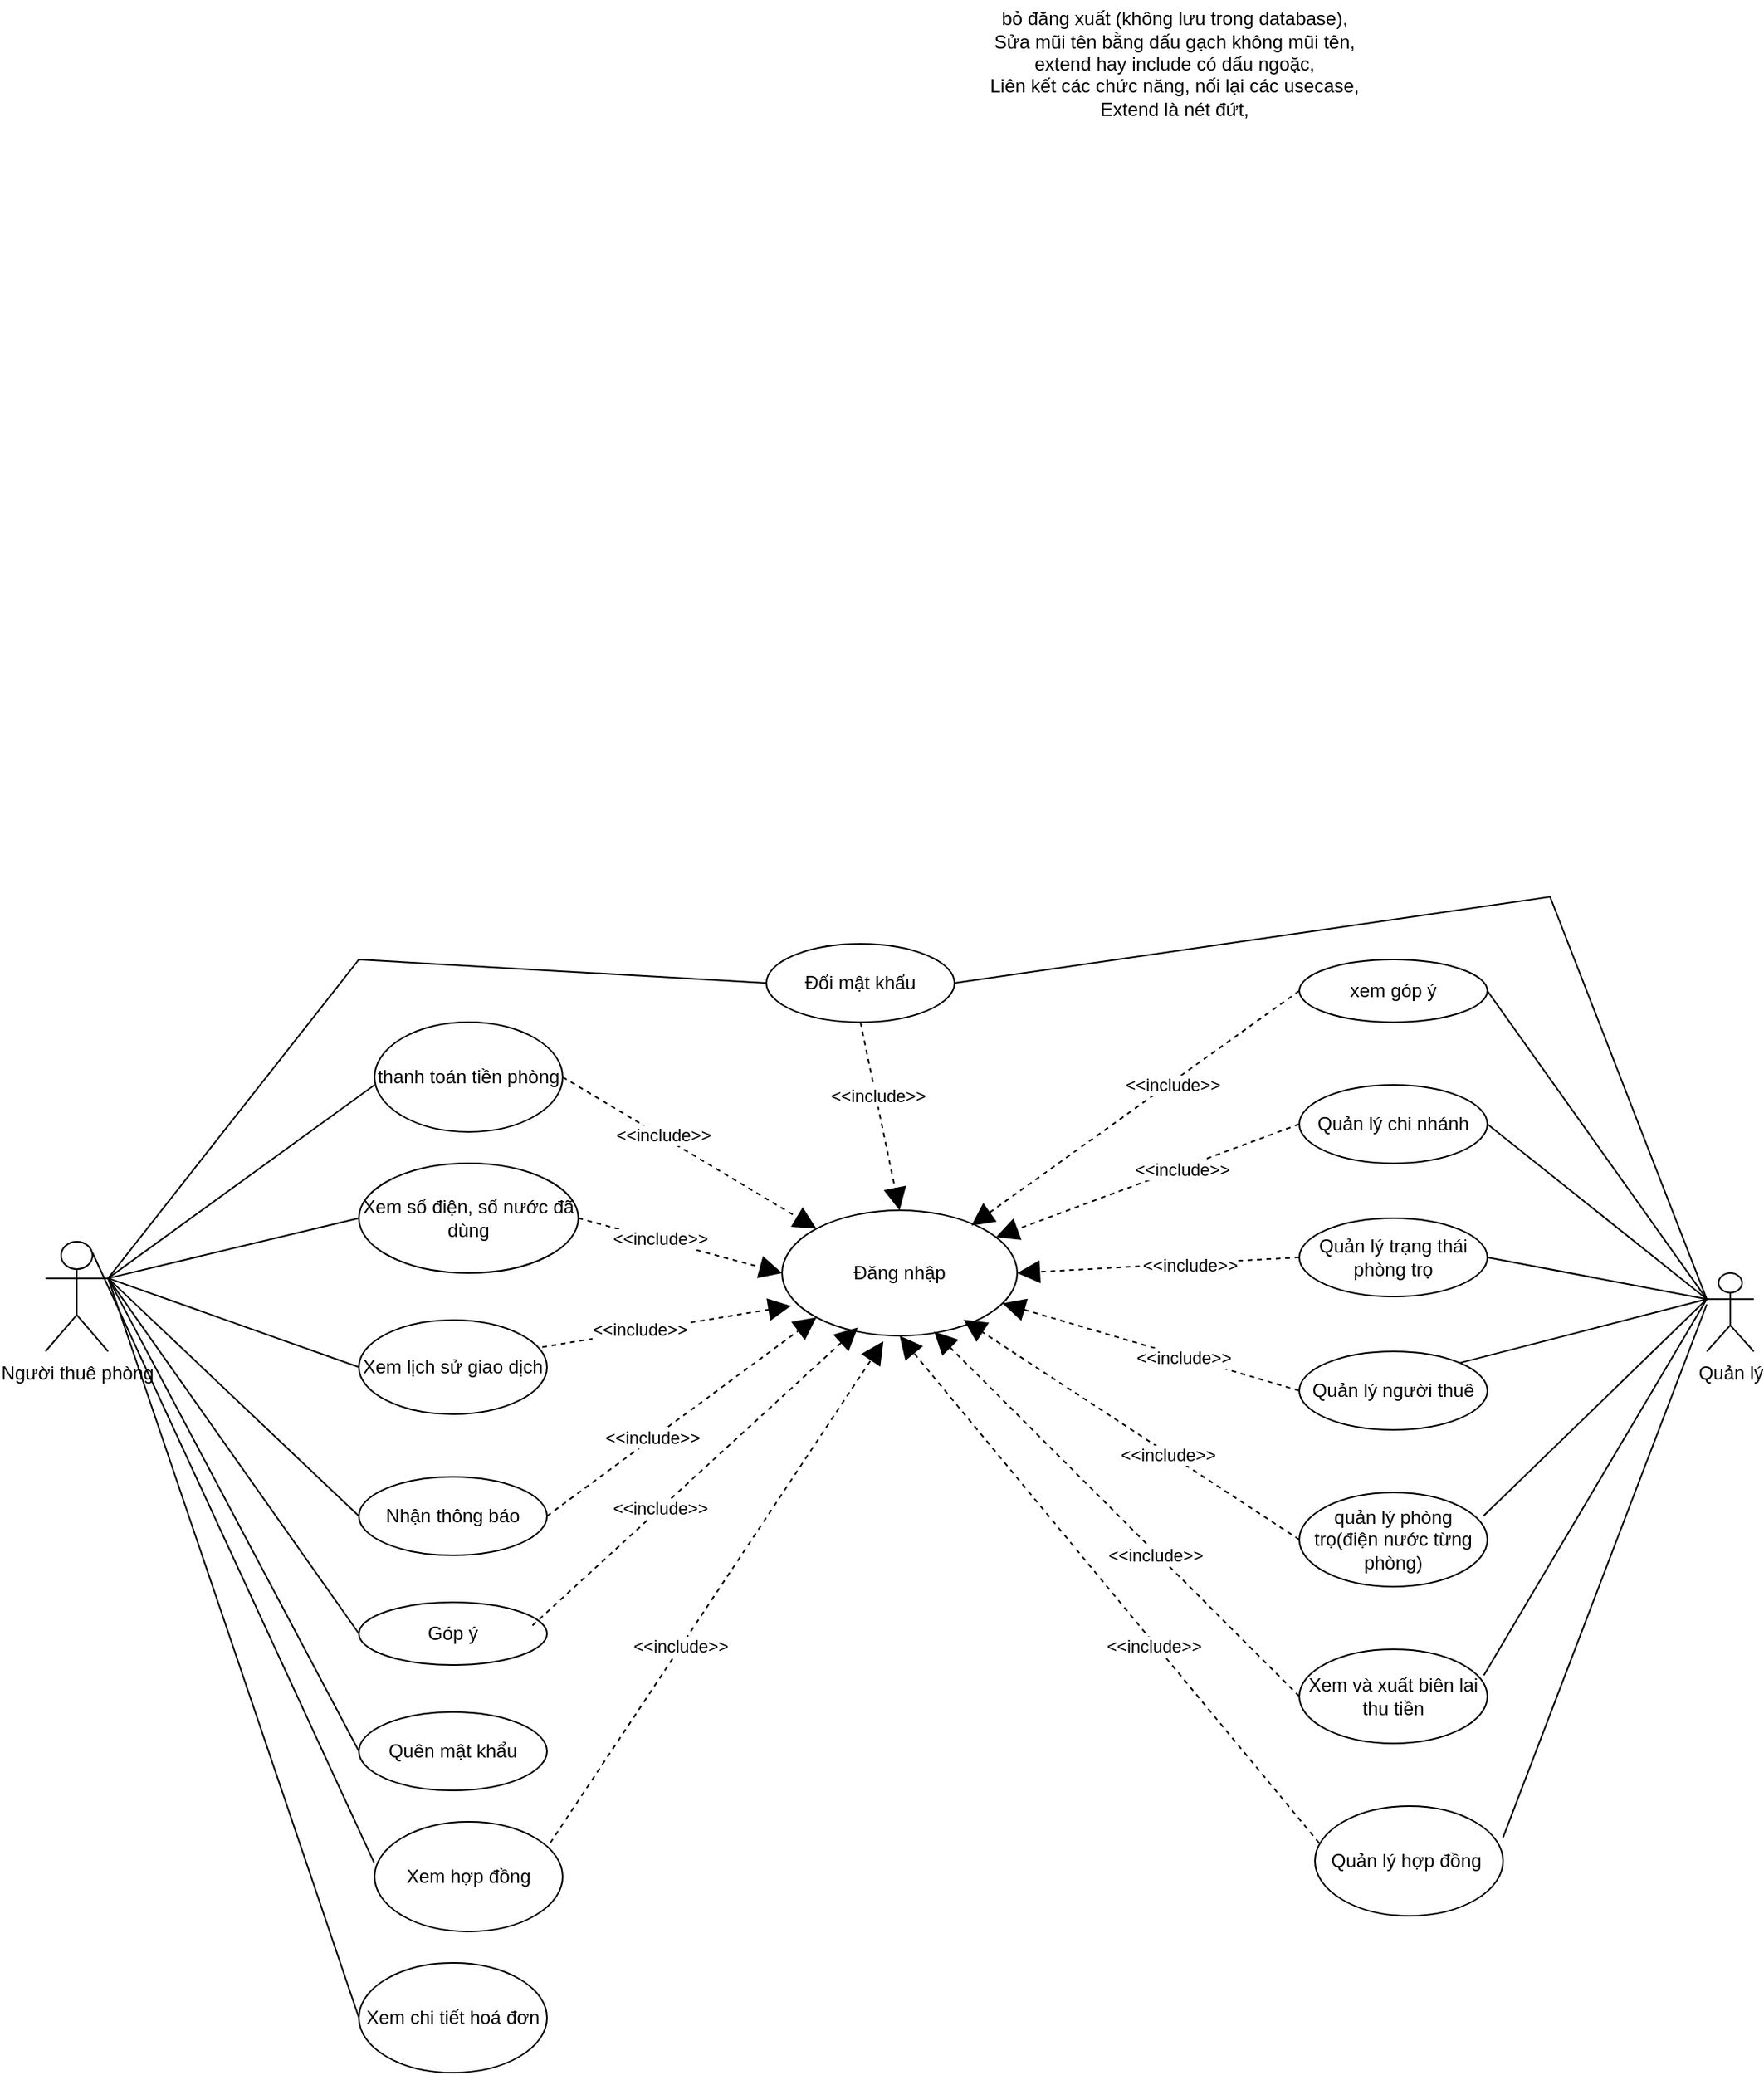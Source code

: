 <mxfile version="28.0.4">
  <diagram id="eyXDtjwZH_SIRx9eH2kG" name="sơ đồ use case">
    <mxGraphModel dx="2050" dy="2258" grid="1" gridSize="10" guides="1" tooltips="1" connect="1" arrows="1" fold="1" page="1" pageScale="1" pageWidth="850" pageHeight="1100" math="0" shadow="0">
      <root>
        <mxCell id="0" />
        <mxCell id="1" parent="0" />
        <mxCell id="hnkaHucLAWo4Te5h9rhA-1" value="bỏ đăng xuất (không lưu trong database),&lt;div&gt;Sửa mũi tên bằng dấu gạch không mũi tên,&lt;/div&gt;&lt;div&gt;extend hay include có dấu ngoặc,&lt;/div&gt;&lt;div&gt;Liên kết các chức năng, nối lại các usecase,&lt;/div&gt;&lt;div&gt;&lt;span style=&quot;background-color: transparent; color: light-dark(rgb(0, 0, 0), rgb(255, 255, 255));&quot;&gt;Extend là nét đứt,&lt;/span&gt;&lt;/div&gt;&lt;div&gt;&lt;span style=&quot;background-color: transparent; color: light-dark(rgb(0, 0, 0), rgb(255, 255, 255));&quot;&gt;&amp;nbsp;&lt;/span&gt;&lt;/div&gt;&lt;div&gt;&lt;br&gt;&lt;/div&gt;" style="text;html=1;align=center;verticalAlign=middle;resizable=0;points=[];autosize=1;strokeColor=none;fillColor=none;" vertex="1" parent="1">
          <mxGeometry x="620" y="-42" width="260" height="110" as="geometry" />
        </mxCell>
        <mxCell id="hnkaHucLAWo4Te5h9rhA-2" value="Người thuê phòng" style="shape=umlActor;verticalLabelPosition=bottom;verticalAlign=top;html=1;outlineConnect=0;" vertex="1" parent="1">
          <mxGeometry x="30" y="750" width="40" height="70" as="geometry" />
        </mxCell>
        <mxCell id="hnkaHucLAWo4Te5h9rhA-4" value="Đăng nhập" style="ellipse;whiteSpace=wrap;html=1;" vertex="1" parent="1">
          <mxGeometry x="500" y="730" width="150" height="80" as="geometry" />
        </mxCell>
        <mxCell id="hnkaHucLAWo4Te5h9rhA-5" value="thanh toán tiền phòng" style="ellipse;whiteSpace=wrap;html=1;" vertex="1" parent="1">
          <mxGeometry x="240" y="610" width="120" height="70" as="geometry" />
        </mxCell>
        <mxCell id="hnkaHucLAWo4Te5h9rhA-6" value="" style="endArrow=none;html=1;rounded=0;exitX=1;exitY=0.333;exitDx=0;exitDy=0;exitPerimeter=0;" edge="1" parent="1" source="hnkaHucLAWo4Te5h9rhA-2">
          <mxGeometry width="50" height="50" relative="1" as="geometry">
            <mxPoint x="190" y="700" as="sourcePoint" />
            <mxPoint x="240" y="650" as="targetPoint" />
          </mxGeometry>
        </mxCell>
        <mxCell id="hnkaHucLAWo4Te5h9rhA-8" value="Xem số điện, số nước đã dùng" style="ellipse;whiteSpace=wrap;html=1;" vertex="1" parent="1">
          <mxGeometry x="230" y="700" width="140" height="70" as="geometry" />
        </mxCell>
        <mxCell id="hnkaHucLAWo4Te5h9rhA-9" value="" style="endArrow=none;html=1;rounded=0;entryX=0;entryY=0.5;entryDx=0;entryDy=0;exitX=1;exitY=0.333;exitDx=0;exitDy=0;exitPerimeter=0;" edge="1" parent="1" source="hnkaHucLAWo4Te5h9rhA-2" target="hnkaHucLAWo4Te5h9rhA-8">
          <mxGeometry width="50" height="50" relative="1" as="geometry">
            <mxPoint x="80" y="700" as="sourcePoint" />
            <mxPoint x="380" y="740" as="targetPoint" />
          </mxGeometry>
        </mxCell>
        <mxCell id="hnkaHucLAWo4Te5h9rhA-11" value="Xem lịch sử giao dịch" style="ellipse;whiteSpace=wrap;html=1;" vertex="1" parent="1">
          <mxGeometry x="230" y="800" width="120" height="60" as="geometry" />
        </mxCell>
        <mxCell id="hnkaHucLAWo4Te5h9rhA-12" value="" style="endArrow=none;html=1;rounded=0;entryX=0;entryY=0.5;entryDx=0;entryDy=0;exitX=1;exitY=0.333;exitDx=0;exitDy=0;exitPerimeter=0;" edge="1" parent="1" source="hnkaHucLAWo4Te5h9rhA-2" target="hnkaHucLAWo4Te5h9rhA-11">
          <mxGeometry width="50" height="50" relative="1" as="geometry">
            <mxPoint x="70" y="768" as="sourcePoint" />
            <mxPoint x="230" y="830" as="targetPoint" />
          </mxGeometry>
        </mxCell>
        <mxCell id="hnkaHucLAWo4Te5h9rhA-14" value="Nhận thông báo" style="ellipse;whiteSpace=wrap;html=1;" vertex="1" parent="1">
          <mxGeometry x="230" y="900" width="120" height="50" as="geometry" />
        </mxCell>
        <mxCell id="hnkaHucLAWo4Te5h9rhA-15" value="" style="endArrow=none;html=1;rounded=0;entryX=0;entryY=0.5;entryDx=0;entryDy=0;exitX=1;exitY=0.333;exitDx=0;exitDy=0;exitPerimeter=0;" edge="1" parent="1" source="hnkaHucLAWo4Te5h9rhA-2" target="hnkaHucLAWo4Te5h9rhA-14">
          <mxGeometry width="50" height="50" relative="1" as="geometry">
            <mxPoint x="160" y="850" as="sourcePoint" />
            <mxPoint x="310" y="992" as="targetPoint" />
          </mxGeometry>
        </mxCell>
        <mxCell id="hnkaHucLAWo4Te5h9rhA-25" value="Góp ý" style="ellipse;whiteSpace=wrap;html=1;" vertex="1" parent="1">
          <mxGeometry x="230" y="980" width="120" height="40" as="geometry" />
        </mxCell>
        <mxCell id="hnkaHucLAWo4Te5h9rhA-26" value="" style="endArrow=none;html=1;rounded=0;entryX=0;entryY=0.5;entryDx=0;entryDy=0;exitX=1;exitY=0.333;exitDx=0;exitDy=0;exitPerimeter=0;" edge="1" parent="1" source="hnkaHucLAWo4Te5h9rhA-2" target="hnkaHucLAWo4Te5h9rhA-25">
          <mxGeometry width="50" height="50" relative="1" as="geometry">
            <mxPoint x="160" y="850" as="sourcePoint" />
            <mxPoint x="310" y="1082" as="targetPoint" />
          </mxGeometry>
        </mxCell>
        <mxCell id="hnkaHucLAWo4Te5h9rhA-29" value="Đổi mật khẩu" style="ellipse;whiteSpace=wrap;html=1;" vertex="1" parent="1">
          <mxGeometry x="490" y="560" width="120" height="50" as="geometry" />
        </mxCell>
        <mxCell id="hnkaHucLAWo4Te5h9rhA-34" value="Quản lý" style="shape=umlActor;verticalLabelPosition=bottom;verticalAlign=top;html=1;outlineConnect=0;" vertex="1" parent="1">
          <mxGeometry x="1090" y="770" width="30" height="50" as="geometry" />
        </mxCell>
        <mxCell id="hnkaHucLAWo4Te5h9rhA-35" value="Quản lý chi nhánh" style="ellipse;whiteSpace=wrap;html=1;" vertex="1" parent="1">
          <mxGeometry x="830" y="650" width="120" height="50" as="geometry" />
        </mxCell>
        <mxCell id="hnkaHucLAWo4Te5h9rhA-38" value="" style="endArrow=none;html=1;rounded=0;entryX=0;entryY=0.333;entryDx=0;entryDy=0;exitX=1;exitY=0.5;exitDx=0;exitDy=0;entryPerimeter=0;" edge="1" parent="1" source="hnkaHucLAWo4Te5h9rhA-35" target="hnkaHucLAWo4Te5h9rhA-34">
          <mxGeometry width="50" height="50" relative="1" as="geometry">
            <mxPoint x="940" y="740" as="sourcePoint" />
            <mxPoint x="1090" y="792" as="targetPoint" />
          </mxGeometry>
        </mxCell>
        <mxCell id="hnkaHucLAWo4Te5h9rhA-41" value="Quản lý trạng thái phòng trọ" style="ellipse;whiteSpace=wrap;html=1;" vertex="1" parent="1">
          <mxGeometry x="830" y="735" width="120" height="50" as="geometry" />
        </mxCell>
        <mxCell id="hnkaHucLAWo4Te5h9rhA-42" value="" style="endArrow=none;html=1;rounded=0;entryX=0;entryY=0.333;entryDx=0;entryDy=0;exitX=1;exitY=0.5;exitDx=0;exitDy=0;entryPerimeter=0;" edge="1" parent="1" source="hnkaHucLAWo4Te5h9rhA-41" target="hnkaHucLAWo4Te5h9rhA-34">
          <mxGeometry width="50" height="50" relative="1" as="geometry">
            <mxPoint x="970" y="730" as="sourcePoint" />
            <mxPoint x="1070" y="747" as="targetPoint" />
          </mxGeometry>
        </mxCell>
        <mxCell id="hnkaHucLAWo4Te5h9rhA-47" value="Quản lý người thuê" style="ellipse;whiteSpace=wrap;html=1;" vertex="1" parent="1">
          <mxGeometry x="830" y="820" width="120" height="50" as="geometry" />
        </mxCell>
        <mxCell id="hnkaHucLAWo4Te5h9rhA-48" value="" style="endArrow=none;html=1;rounded=0;entryX=0;entryY=0.333;entryDx=0;entryDy=0;exitX=1;exitY=0;exitDx=0;exitDy=0;entryPerimeter=0;" edge="1" parent="1" source="hnkaHucLAWo4Te5h9rhA-47" target="hnkaHucLAWo4Te5h9rhA-34">
          <mxGeometry width="50" height="50" relative="1" as="geometry">
            <mxPoint x="980" y="832" as="sourcePoint" />
            <mxPoint x="1085" y="780" as="targetPoint" />
          </mxGeometry>
        </mxCell>
        <mxCell id="hnkaHucLAWo4Te5h9rhA-55" value="quản lý phòng trọ(điện nước từng phòng)" style="ellipse;whiteSpace=wrap;html=1;" vertex="1" parent="1">
          <mxGeometry x="830" y="910" width="120" height="60" as="geometry" />
        </mxCell>
        <mxCell id="hnkaHucLAWo4Te5h9rhA-56" value="" style="endArrow=none;html=1;rounded=0;entryX=0;entryY=0.333;entryDx=0;entryDy=0;exitX=0.981;exitY=0.246;exitDx=0;exitDy=0;entryPerimeter=0;exitPerimeter=0;" edge="1" parent="1" source="hnkaHucLAWo4Te5h9rhA-55" target="hnkaHucLAWo4Te5h9rhA-34">
          <mxGeometry width="50" height="50" relative="1" as="geometry">
            <mxPoint x="1020" y="1143" as="sourcePoint" />
            <mxPoint x="1120" y="920" as="targetPoint" />
          </mxGeometry>
        </mxCell>
        <mxCell id="hnkaHucLAWo4Te5h9rhA-59" value="xem góp ý" style="ellipse;whiteSpace=wrap;html=1;" vertex="1" parent="1">
          <mxGeometry x="830" y="570" width="120" height="40" as="geometry" />
        </mxCell>
        <mxCell id="hnkaHucLAWo4Te5h9rhA-60" value="" style="endArrow=none;html=1;rounded=0;exitX=1;exitY=0.5;exitDx=0;exitDy=0;entryX=0;entryY=0.333;entryDx=0;entryDy=0;entryPerimeter=0;" edge="1" parent="1" source="hnkaHucLAWo4Te5h9rhA-59" target="hnkaHucLAWo4Te5h9rhA-34">
          <mxGeometry width="50" height="50" relative="1" as="geometry">
            <mxPoint x="970" y="580" as="sourcePoint" />
            <mxPoint x="1090" y="790" as="targetPoint" />
          </mxGeometry>
        </mxCell>
        <mxCell id="hnkaHucLAWo4Te5h9rhA-63" value="Xem và xuất biên lai thu tiền" style="ellipse;whiteSpace=wrap;html=1;" vertex="1" parent="1">
          <mxGeometry x="830" y="1010" width="120" height="60" as="geometry" />
        </mxCell>
        <mxCell id="hnkaHucLAWo4Te5h9rhA-64" value="" style="endArrow=none;html=1;rounded=0;entryX=0;entryY=0.333;entryDx=0;entryDy=0;exitX=0.981;exitY=0.277;exitDx=0;exitDy=0;entryPerimeter=0;exitPerimeter=0;" edge="1" parent="1" source="hnkaHucLAWo4Te5h9rhA-63" target="hnkaHucLAWo4Te5h9rhA-34">
          <mxGeometry width="50" height="50" relative="1" as="geometry">
            <mxPoint x="860" y="1323" as="sourcePoint" />
            <mxPoint x="952" y="1040" as="targetPoint" />
          </mxGeometry>
        </mxCell>
        <mxCell id="hnkaHucLAWo4Te5h9rhA-67" value="Quản lý hợp đồng&amp;nbsp;" style="ellipse;whiteSpace=wrap;html=1;" vertex="1" parent="1">
          <mxGeometry x="840" y="1110" width="120" height="70" as="geometry" />
        </mxCell>
        <mxCell id="hnkaHucLAWo4Te5h9rhA-70" value="Quên mật khẩu" style="ellipse;whiteSpace=wrap;html=1;" vertex="1" parent="1">
          <mxGeometry x="230" y="1050" width="120" height="50" as="geometry" />
        </mxCell>
        <mxCell id="hnkaHucLAWo4Te5h9rhA-76" value="" style="endArrow=block;dashed=1;endFill=1;endSize=12;html=1;rounded=0;entryX=0;entryY=0;entryDx=0;entryDy=0;exitX=1;exitY=0.5;exitDx=0;exitDy=0;" edge="1" parent="1" source="hnkaHucLAWo4Te5h9rhA-5" target="hnkaHucLAWo4Te5h9rhA-4">
          <mxGeometry width="160" relative="1" as="geometry">
            <mxPoint x="300" y="464" as="sourcePoint" />
            <mxPoint x="480" y="746" as="targetPoint" />
          </mxGeometry>
        </mxCell>
        <mxCell id="hnkaHucLAWo4Te5h9rhA-77" value="&amp;lt;&amp;lt;include&amp;gt;&amp;gt;" style="edgeLabel;html=1;align=center;verticalAlign=middle;resizable=0;points=[];" vertex="1" connectable="0" parent="hnkaHucLAWo4Te5h9rhA-76">
          <mxGeometry x="-0.216" y="1" relative="1" as="geometry">
            <mxPoint as="offset" />
          </mxGeometry>
        </mxCell>
        <mxCell id="hnkaHucLAWo4Te5h9rhA-80" value="" style="endArrow=none;html=1;rounded=0;entryX=0;entryY=0.5;entryDx=0;entryDy=0;exitX=1;exitY=0.333;exitDx=0;exitDy=0;exitPerimeter=0;" edge="1" parent="1" source="hnkaHucLAWo4Te5h9rhA-2" target="hnkaHucLAWo4Te5h9rhA-70">
          <mxGeometry width="50" height="50" relative="1" as="geometry">
            <mxPoint x="70" y="800" as="sourcePoint" />
            <mxPoint x="310" y="1172" as="targetPoint" />
          </mxGeometry>
        </mxCell>
        <mxCell id="hnkaHucLAWo4Te5h9rhA-81" value="" style="endArrow=block;dashed=1;endFill=1;endSize=12;html=1;rounded=0;entryX=0;entryY=0.5;entryDx=0;entryDy=0;exitX=1;exitY=0.5;exitDx=0;exitDy=0;" edge="1" parent="1" source="hnkaHucLAWo4Te5h9rhA-8" target="hnkaHucLAWo4Te5h9rhA-4">
          <mxGeometry width="160" relative="1" as="geometry">
            <mxPoint x="400" y="710" as="sourcePoint" />
            <mxPoint x="521" y="797" as="targetPoint" />
          </mxGeometry>
        </mxCell>
        <mxCell id="hnkaHucLAWo4Te5h9rhA-82" value="&amp;lt;&amp;lt;include&amp;gt;&amp;gt;" style="edgeLabel;html=1;align=center;verticalAlign=middle;resizable=0;points=[];" vertex="1" connectable="0" parent="hnkaHucLAWo4Te5h9rhA-81">
          <mxGeometry x="-0.216" y="1" relative="1" as="geometry">
            <mxPoint as="offset" />
          </mxGeometry>
        </mxCell>
        <mxCell id="hnkaHucLAWo4Te5h9rhA-83" value="" style="endArrow=block;dashed=1;endFill=1;endSize=12;html=1;rounded=0;entryX=0.038;entryY=0.762;entryDx=0;entryDy=0;exitX=0.975;exitY=0.287;exitDx=0;exitDy=0;exitPerimeter=0;entryPerimeter=0;" edge="1" parent="1" source="hnkaHucLAWo4Te5h9rhA-11" target="hnkaHucLAWo4Te5h9rhA-4">
          <mxGeometry width="160" relative="1" as="geometry">
            <mxPoint x="410" y="810" as="sourcePoint" />
            <mxPoint x="531" y="897" as="targetPoint" />
          </mxGeometry>
        </mxCell>
        <mxCell id="hnkaHucLAWo4Te5h9rhA-84" value="&amp;lt;&amp;lt;include&amp;gt;&amp;gt;" style="edgeLabel;html=1;align=center;verticalAlign=middle;resizable=0;points=[];" vertex="1" connectable="0" parent="hnkaHucLAWo4Te5h9rhA-83">
          <mxGeometry x="-0.216" y="1" relative="1" as="geometry">
            <mxPoint as="offset" />
          </mxGeometry>
        </mxCell>
        <mxCell id="hnkaHucLAWo4Te5h9rhA-85" value="" style="endArrow=block;dashed=1;endFill=1;endSize=12;html=1;rounded=0;entryX=0;entryY=1;entryDx=0;entryDy=0;exitX=1;exitY=0.5;exitDx=0;exitDy=0;" edge="1" parent="1" source="hnkaHucLAWo4Te5h9rhA-14" target="hnkaHucLAWo4Te5h9rhA-4">
          <mxGeometry width="160" relative="1" as="geometry">
            <mxPoint x="500" y="980" as="sourcePoint" />
            <mxPoint x="621" y="1067" as="targetPoint" />
          </mxGeometry>
        </mxCell>
        <mxCell id="hnkaHucLAWo4Te5h9rhA-86" value="&amp;lt;&amp;lt;include&amp;gt;&amp;gt;" style="edgeLabel;html=1;align=center;verticalAlign=middle;resizable=0;points=[];" vertex="1" connectable="0" parent="hnkaHucLAWo4Te5h9rhA-85">
          <mxGeometry x="-0.216" y="1" relative="1" as="geometry">
            <mxPoint as="offset" />
          </mxGeometry>
        </mxCell>
        <mxCell id="hnkaHucLAWo4Te5h9rhA-87" value="" style="endArrow=block;dashed=1;endFill=1;endSize=12;html=1;rounded=0;entryX=0.322;entryY=0.934;entryDx=0;entryDy=0;exitX=0.923;exitY=0.369;exitDx=0;exitDy=0;exitPerimeter=0;entryPerimeter=0;" edge="1" parent="1" source="hnkaHucLAWo4Te5h9rhA-25" target="hnkaHucLAWo4Te5h9rhA-4">
          <mxGeometry width="160" relative="1" as="geometry">
            <mxPoint x="480" y="940" as="sourcePoint" />
            <mxPoint x="601" y="1027" as="targetPoint" />
          </mxGeometry>
        </mxCell>
        <mxCell id="hnkaHucLAWo4Te5h9rhA-88" value="&amp;lt;&amp;lt;include&amp;gt;&amp;gt;" style="edgeLabel;html=1;align=center;verticalAlign=middle;resizable=0;points=[];" vertex="1" connectable="0" parent="hnkaHucLAWo4Te5h9rhA-87">
          <mxGeometry x="-0.216" y="1" relative="1" as="geometry">
            <mxPoint as="offset" />
          </mxGeometry>
        </mxCell>
        <mxCell id="hnkaHucLAWo4Te5h9rhA-89" value="" style="endArrow=block;dashed=1;endFill=1;endSize=12;html=1;rounded=0;entryX=0.5;entryY=0;entryDx=0;entryDy=0;exitX=0.5;exitY=1;exitDx=0;exitDy=0;" edge="1" parent="1" source="hnkaHucLAWo4Te5h9rhA-29" target="hnkaHucLAWo4Te5h9rhA-4">
          <mxGeometry width="160" relative="1" as="geometry">
            <mxPoint x="580" y="660" as="sourcePoint" />
            <mxPoint x="701" y="747" as="targetPoint" />
          </mxGeometry>
        </mxCell>
        <mxCell id="hnkaHucLAWo4Te5h9rhA-90" value="&amp;lt;&amp;lt;include&amp;gt;&amp;gt;" style="edgeLabel;html=1;align=center;verticalAlign=middle;resizable=0;points=[];" vertex="1" connectable="0" parent="hnkaHucLAWo4Te5h9rhA-89">
          <mxGeometry x="-0.216" y="1" relative="1" as="geometry">
            <mxPoint as="offset" />
          </mxGeometry>
        </mxCell>
        <mxCell id="hnkaHucLAWo4Te5h9rhA-93" value="" style="endArrow=block;dashed=1;endFill=1;endSize=12;html=1;rounded=0;entryX=0.805;entryY=0.122;entryDx=0;entryDy=0;exitX=0;exitY=0.5;exitDx=0;exitDy=0;entryPerimeter=0;" edge="1" parent="1" source="hnkaHucLAWo4Te5h9rhA-59" target="hnkaHucLAWo4Te5h9rhA-4">
          <mxGeometry width="160" relative="1" as="geometry">
            <mxPoint x="650" y="670" as="sourcePoint" />
            <mxPoint x="771" y="757" as="targetPoint" />
          </mxGeometry>
        </mxCell>
        <mxCell id="hnkaHucLAWo4Te5h9rhA-94" value="&amp;lt;&amp;lt;include&amp;gt;&amp;gt;" style="edgeLabel;html=1;align=center;verticalAlign=middle;resizable=0;points=[];" vertex="1" connectable="0" parent="hnkaHucLAWo4Te5h9rhA-93">
          <mxGeometry x="-0.216" y="1" relative="1" as="geometry">
            <mxPoint as="offset" />
          </mxGeometry>
        </mxCell>
        <mxCell id="hnkaHucLAWo4Te5h9rhA-95" value="" style="endArrow=block;dashed=1;endFill=1;endSize=12;html=1;rounded=0;exitX=0;exitY=0.5;exitDx=0;exitDy=0;" edge="1" parent="1" source="hnkaHucLAWo4Te5h9rhA-35" target="hnkaHucLAWo4Te5h9rhA-4">
          <mxGeometry width="160" relative="1" as="geometry">
            <mxPoint x="670" y="720" as="sourcePoint" />
            <mxPoint x="791" y="807" as="targetPoint" />
          </mxGeometry>
        </mxCell>
        <mxCell id="hnkaHucLAWo4Te5h9rhA-96" value="&amp;lt;&amp;lt;include&amp;gt;&amp;gt;" style="edgeLabel;html=1;align=center;verticalAlign=middle;resizable=0;points=[];" vertex="1" connectable="0" parent="hnkaHucLAWo4Te5h9rhA-95">
          <mxGeometry x="-0.216" y="1" relative="1" as="geometry">
            <mxPoint as="offset" />
          </mxGeometry>
        </mxCell>
        <mxCell id="hnkaHucLAWo4Te5h9rhA-97" value="" style="endArrow=block;dashed=1;endFill=1;endSize=12;html=1;rounded=0;exitX=0;exitY=0.5;exitDx=0;exitDy=0;entryX=1;entryY=0.5;entryDx=0;entryDy=0;" edge="1" parent="1" source="hnkaHucLAWo4Te5h9rhA-41" target="hnkaHucLAWo4Te5h9rhA-4">
          <mxGeometry width="160" relative="1" as="geometry">
            <mxPoint x="979" y="770" as="sourcePoint" />
            <mxPoint x="750" y="836" as="targetPoint" />
          </mxGeometry>
        </mxCell>
        <mxCell id="hnkaHucLAWo4Te5h9rhA-98" value="&amp;lt;&amp;lt;include&amp;gt;&amp;gt;" style="edgeLabel;html=1;align=center;verticalAlign=middle;resizable=0;points=[];" vertex="1" connectable="0" parent="hnkaHucLAWo4Te5h9rhA-97">
          <mxGeometry x="-0.216" y="1" relative="1" as="geometry">
            <mxPoint as="offset" />
          </mxGeometry>
        </mxCell>
        <mxCell id="hnkaHucLAWo4Te5h9rhA-99" value="" style="endArrow=block;dashed=1;endFill=1;endSize=12;html=1;rounded=0;exitX=0;exitY=0.5;exitDx=0;exitDy=0;" edge="1" parent="1" source="hnkaHucLAWo4Te5h9rhA-47" target="hnkaHucLAWo4Te5h9rhA-4">
          <mxGeometry width="160" relative="1" as="geometry">
            <mxPoint x="989" y="830" as="sourcePoint" />
            <mxPoint x="760" y="896" as="targetPoint" />
          </mxGeometry>
        </mxCell>
        <mxCell id="hnkaHucLAWo4Te5h9rhA-100" value="&amp;lt;&amp;lt;include&amp;gt;&amp;gt;" style="edgeLabel;html=1;align=center;verticalAlign=middle;resizable=0;points=[];" vertex="1" connectable="0" parent="hnkaHucLAWo4Te5h9rhA-99">
          <mxGeometry x="-0.216" y="1" relative="1" as="geometry">
            <mxPoint as="offset" />
          </mxGeometry>
        </mxCell>
        <mxCell id="hnkaHucLAWo4Te5h9rhA-103" value="" style="endArrow=block;dashed=1;endFill=1;endSize=12;html=1;rounded=0;exitX=0.022;exitY=0.336;exitDx=0;exitDy=0;entryX=0.5;entryY=1;entryDx=0;entryDy=0;exitPerimeter=0;" edge="1" parent="1" source="hnkaHucLAWo4Te5h9rhA-67" target="hnkaHucLAWo4Te5h9rhA-4">
          <mxGeometry width="160" relative="1" as="geometry">
            <mxPoint x="769" y="810" as="sourcePoint" />
            <mxPoint x="540" y="876" as="targetPoint" />
          </mxGeometry>
        </mxCell>
        <mxCell id="hnkaHucLAWo4Te5h9rhA-104" value="&amp;lt;&amp;lt;include&amp;gt;&amp;gt;" style="edgeLabel;html=1;align=center;verticalAlign=middle;resizable=0;points=[];" vertex="1" connectable="0" parent="hnkaHucLAWo4Te5h9rhA-103">
          <mxGeometry x="-0.216" y="1" relative="1" as="geometry">
            <mxPoint as="offset" />
          </mxGeometry>
        </mxCell>
        <mxCell id="hnkaHucLAWo4Te5h9rhA-105" value="" style="endArrow=block;dashed=1;endFill=1;endSize=12;html=1;rounded=0;exitX=0;exitY=0.5;exitDx=0;exitDy=0;entryX=0.647;entryY=0.966;entryDx=0;entryDy=0;entryPerimeter=0;" edge="1" parent="1" source="hnkaHucLAWo4Te5h9rhA-63" target="hnkaHucLAWo4Te5h9rhA-4">
          <mxGeometry width="160" relative="1" as="geometry">
            <mxPoint x="929" y="990" as="sourcePoint" />
            <mxPoint x="700" y="1056" as="targetPoint" />
          </mxGeometry>
        </mxCell>
        <mxCell id="hnkaHucLAWo4Te5h9rhA-106" value="&amp;lt;&amp;lt;include&amp;gt;&amp;gt;" style="edgeLabel;html=1;align=center;verticalAlign=middle;resizable=0;points=[];" vertex="1" connectable="0" parent="hnkaHucLAWo4Te5h9rhA-105">
          <mxGeometry x="-0.216" y="1" relative="1" as="geometry">
            <mxPoint as="offset" />
          </mxGeometry>
        </mxCell>
        <mxCell id="hnkaHucLAWo4Te5h9rhA-107" value="" style="endArrow=block;dashed=1;endFill=1;endSize=12;html=1;rounded=0;exitX=0;exitY=0.5;exitDx=0;exitDy=0;entryX=0.772;entryY=0.872;entryDx=0;entryDy=0;entryPerimeter=0;" edge="1" parent="1" source="hnkaHucLAWo4Te5h9rhA-55" target="hnkaHucLAWo4Te5h9rhA-4">
          <mxGeometry width="160" relative="1" as="geometry">
            <mxPoint x="964.5" y="884" as="sourcePoint" />
            <mxPoint x="735.5" y="950" as="targetPoint" />
          </mxGeometry>
        </mxCell>
        <mxCell id="hnkaHucLAWo4Te5h9rhA-108" value="&amp;lt;&amp;lt;include&amp;gt;&amp;gt;" style="edgeLabel;html=1;align=center;verticalAlign=middle;resizable=0;points=[];" vertex="1" connectable="0" parent="hnkaHucLAWo4Te5h9rhA-107">
          <mxGeometry x="-0.216" y="1" relative="1" as="geometry">
            <mxPoint as="offset" />
          </mxGeometry>
        </mxCell>
        <mxCell id="hnkaHucLAWo4Te5h9rhA-109" value="Xem hợp đồng" style="ellipse;whiteSpace=wrap;html=1;" vertex="1" parent="1">
          <mxGeometry x="240" y="1120" width="120" height="70" as="geometry" />
        </mxCell>
        <mxCell id="hnkaHucLAWo4Te5h9rhA-110" value="" style="endArrow=none;html=1;rounded=0;entryX=-0.003;entryY=0.371;entryDx=0;entryDy=0;entryPerimeter=0;exitX=0.75;exitY=0.1;exitDx=0;exitDy=0;exitPerimeter=0;" edge="1" parent="1" source="hnkaHucLAWo4Te5h9rhA-2" target="hnkaHucLAWo4Te5h9rhA-109">
          <mxGeometry width="50" height="50" relative="1" as="geometry">
            <mxPoint x="70" y="800" as="sourcePoint" />
            <mxPoint x="320" y="1392" as="targetPoint" />
          </mxGeometry>
        </mxCell>
        <mxCell id="hnkaHucLAWo4Te5h9rhA-111" value="" style="endArrow=block;dashed=1;endFill=1;endSize=12;html=1;rounded=0;entryX=0.431;entryY=1.044;entryDx=0;entryDy=0;exitX=0.934;exitY=0.193;exitDx=0;exitDy=0;exitPerimeter=0;entryPerimeter=0;" edge="1" parent="1" source="hnkaHucLAWo4Te5h9rhA-109" target="hnkaHucLAWo4Te5h9rhA-4">
          <mxGeometry width="160" relative="1" as="geometry">
            <mxPoint x="470" y="1270" as="sourcePoint" />
            <mxPoint x="637" y="1060" as="targetPoint" />
          </mxGeometry>
        </mxCell>
        <mxCell id="hnkaHucLAWo4Te5h9rhA-112" value="&amp;lt;&amp;lt;include&amp;gt;&amp;gt;" style="edgeLabel;html=1;align=center;verticalAlign=middle;resizable=0;points=[];" vertex="1" connectable="0" parent="hnkaHucLAWo4Te5h9rhA-111">
          <mxGeometry x="-0.216" y="1" relative="1" as="geometry">
            <mxPoint as="offset" />
          </mxGeometry>
        </mxCell>
        <mxCell id="hnkaHucLAWo4Te5h9rhA-113" value="" style="endArrow=none;html=1;rounded=0;exitX=1;exitY=0.286;exitDx=0;exitDy=0;exitPerimeter=0;" edge="1" parent="1" source="hnkaHucLAWo4Te5h9rhA-67">
          <mxGeometry width="50" height="50" relative="1" as="geometry">
            <mxPoint x="948" y="1130" as="sourcePoint" />
            <mxPoint x="1090" y="790" as="targetPoint" />
          </mxGeometry>
        </mxCell>
        <mxCell id="hnkaHucLAWo4Te5h9rhA-114" value="Xem chi tiết hoá đơn" style="ellipse;whiteSpace=wrap;html=1;" vertex="1" parent="1">
          <mxGeometry x="230" y="1210" width="120" height="70" as="geometry" />
        </mxCell>
        <mxCell id="hnkaHucLAWo4Te5h9rhA-115" value="" style="endArrow=none;html=1;rounded=0;exitX=1;exitY=0.333;exitDx=0;exitDy=0;exitPerimeter=0;entryX=0;entryY=0.5;entryDx=0;entryDy=0;" edge="1" parent="1" source="hnkaHucLAWo4Te5h9rhA-2" target="hnkaHucLAWo4Te5h9rhA-29">
          <mxGeometry width="50" height="50" relative="1" as="geometry">
            <mxPoint x="110" y="663" as="sourcePoint" />
            <mxPoint x="280" y="520" as="targetPoint" />
            <Array as="points">
              <mxPoint x="230" y="570" />
            </Array>
          </mxGeometry>
        </mxCell>
        <mxCell id="hnkaHucLAWo4Te5h9rhA-116" value="" style="endArrow=none;html=1;rounded=0;exitX=1;exitY=0.5;exitDx=0;exitDy=0;entryX=0;entryY=0.333;entryDx=0;entryDy=0;entryPerimeter=0;" edge="1" parent="1" source="hnkaHucLAWo4Te5h9rhA-29" target="hnkaHucLAWo4Te5h9rhA-34">
          <mxGeometry width="50" height="50" relative="1" as="geometry">
            <mxPoint x="650" y="838" as="sourcePoint" />
            <mxPoint x="1020" y="580" as="targetPoint" />
            <Array as="points">
              <mxPoint x="990" y="530" />
            </Array>
          </mxGeometry>
        </mxCell>
        <mxCell id="hnkaHucLAWo4Te5h9rhA-117" value="" style="endArrow=none;html=1;rounded=0;entryX=0;entryY=0.5;entryDx=0;entryDy=0;exitX=1;exitY=0.333;exitDx=0;exitDy=0;exitPerimeter=0;" edge="1" parent="1" source="hnkaHucLAWo4Te5h9rhA-2" target="hnkaHucLAWo4Te5h9rhA-114">
          <mxGeometry width="50" height="50" relative="1" as="geometry">
            <mxPoint x="70" y="790" as="sourcePoint" />
            <mxPoint x="230" y="1270" as="targetPoint" />
          </mxGeometry>
        </mxCell>
      </root>
    </mxGraphModel>
  </diagram>
</mxfile>
